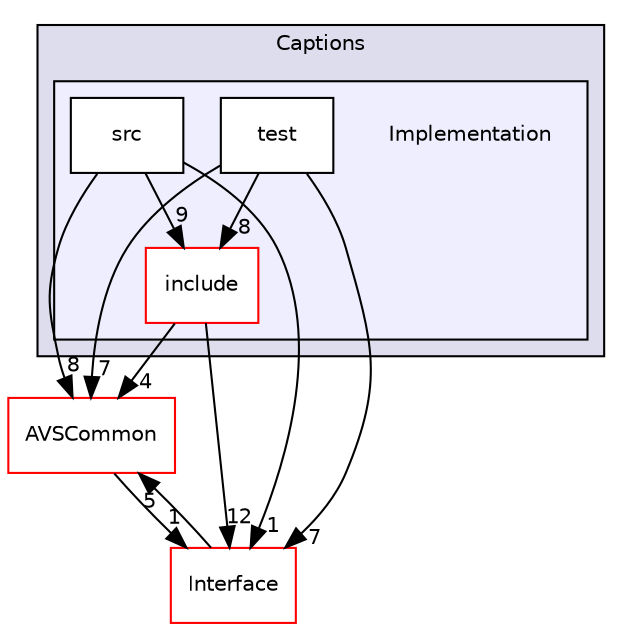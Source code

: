 digraph "/workplace/avs-device-sdk/Captions/Implementation" {
  compound=true
  node [ fontsize="10", fontname="Helvetica"];
  edge [ labelfontsize="10", labelfontname="Helvetica"];
  subgraph clusterdir_de0e77330fd0ab33359e90b501923c8e {
    graph [ bgcolor="#ddddee", pencolor="black", label="Captions" fontname="Helvetica", fontsize="10", URL="dir_de0e77330fd0ab33359e90b501923c8e.html"]
  subgraph clusterdir_03d5d9437c7b53a7b5531881e0e5ef7b {
    graph [ bgcolor="#eeeeff", pencolor="black", label="" URL="dir_03d5d9437c7b53a7b5531881e0e5ef7b.html"];
    dir_03d5d9437c7b53a7b5531881e0e5ef7b [shape=plaintext label="Implementation"];
    dir_7255485537545e512956399002702db2 [shape=box label="include" color="red" fillcolor="white" style="filled" URL="dir_7255485537545e512956399002702db2.html"];
    dir_e685656751a67878d730d9ef55b232d2 [shape=box label="src" color="black" fillcolor="white" style="filled" URL="dir_e685656751a67878d730d9ef55b232d2.html"];
    dir_a016138e774bab873b986212a53da90c [shape=box label="test" color="black" fillcolor="white" style="filled" URL="dir_a016138e774bab873b986212a53da90c.html"];
  }
  }
  dir_13e65effb2bde530b17b3d5eefcd0266 [shape=box label="AVSCommon" fillcolor="white" style="filled" color="red" URL="dir_13e65effb2bde530b17b3d5eefcd0266.html"];
  dir_84d366bf3e804ad2ebf34dfa9ac34410 [shape=box label="Interface" fillcolor="white" style="filled" color="red" URL="dir_84d366bf3e804ad2ebf34dfa9ac34410.html"];
  dir_7255485537545e512956399002702db2->dir_13e65effb2bde530b17b3d5eefcd0266 [headlabel="4", labeldistance=1.5 headhref="dir_000508_000017.html"];
  dir_7255485537545e512956399002702db2->dir_84d366bf3e804ad2ebf34dfa9ac34410 [headlabel="12", labeldistance=1.5 headhref="dir_000508_000512.html"];
  dir_a016138e774bab873b986212a53da90c->dir_7255485537545e512956399002702db2 [headlabel="8", labeldistance=1.5 headhref="dir_000511_000508.html"];
  dir_a016138e774bab873b986212a53da90c->dir_13e65effb2bde530b17b3d5eefcd0266 [headlabel="7", labeldistance=1.5 headhref="dir_000511_000017.html"];
  dir_a016138e774bab873b986212a53da90c->dir_84d366bf3e804ad2ebf34dfa9ac34410 [headlabel="7", labeldistance=1.5 headhref="dir_000511_000512.html"];
  dir_e685656751a67878d730d9ef55b232d2->dir_7255485537545e512956399002702db2 [headlabel="9", labeldistance=1.5 headhref="dir_000510_000508.html"];
  dir_e685656751a67878d730d9ef55b232d2->dir_13e65effb2bde530b17b3d5eefcd0266 [headlabel="8", labeldistance=1.5 headhref="dir_000510_000017.html"];
  dir_e685656751a67878d730d9ef55b232d2->dir_84d366bf3e804ad2ebf34dfa9ac34410 [headlabel="1", labeldistance=1.5 headhref="dir_000510_000512.html"];
  dir_13e65effb2bde530b17b3d5eefcd0266->dir_84d366bf3e804ad2ebf34dfa9ac34410 [headlabel="1", labeldistance=1.5 headhref="dir_000017_000512.html"];
  dir_84d366bf3e804ad2ebf34dfa9ac34410->dir_13e65effb2bde530b17b3d5eefcd0266 [headlabel="5", labeldistance=1.5 headhref="dir_000512_000017.html"];
}
